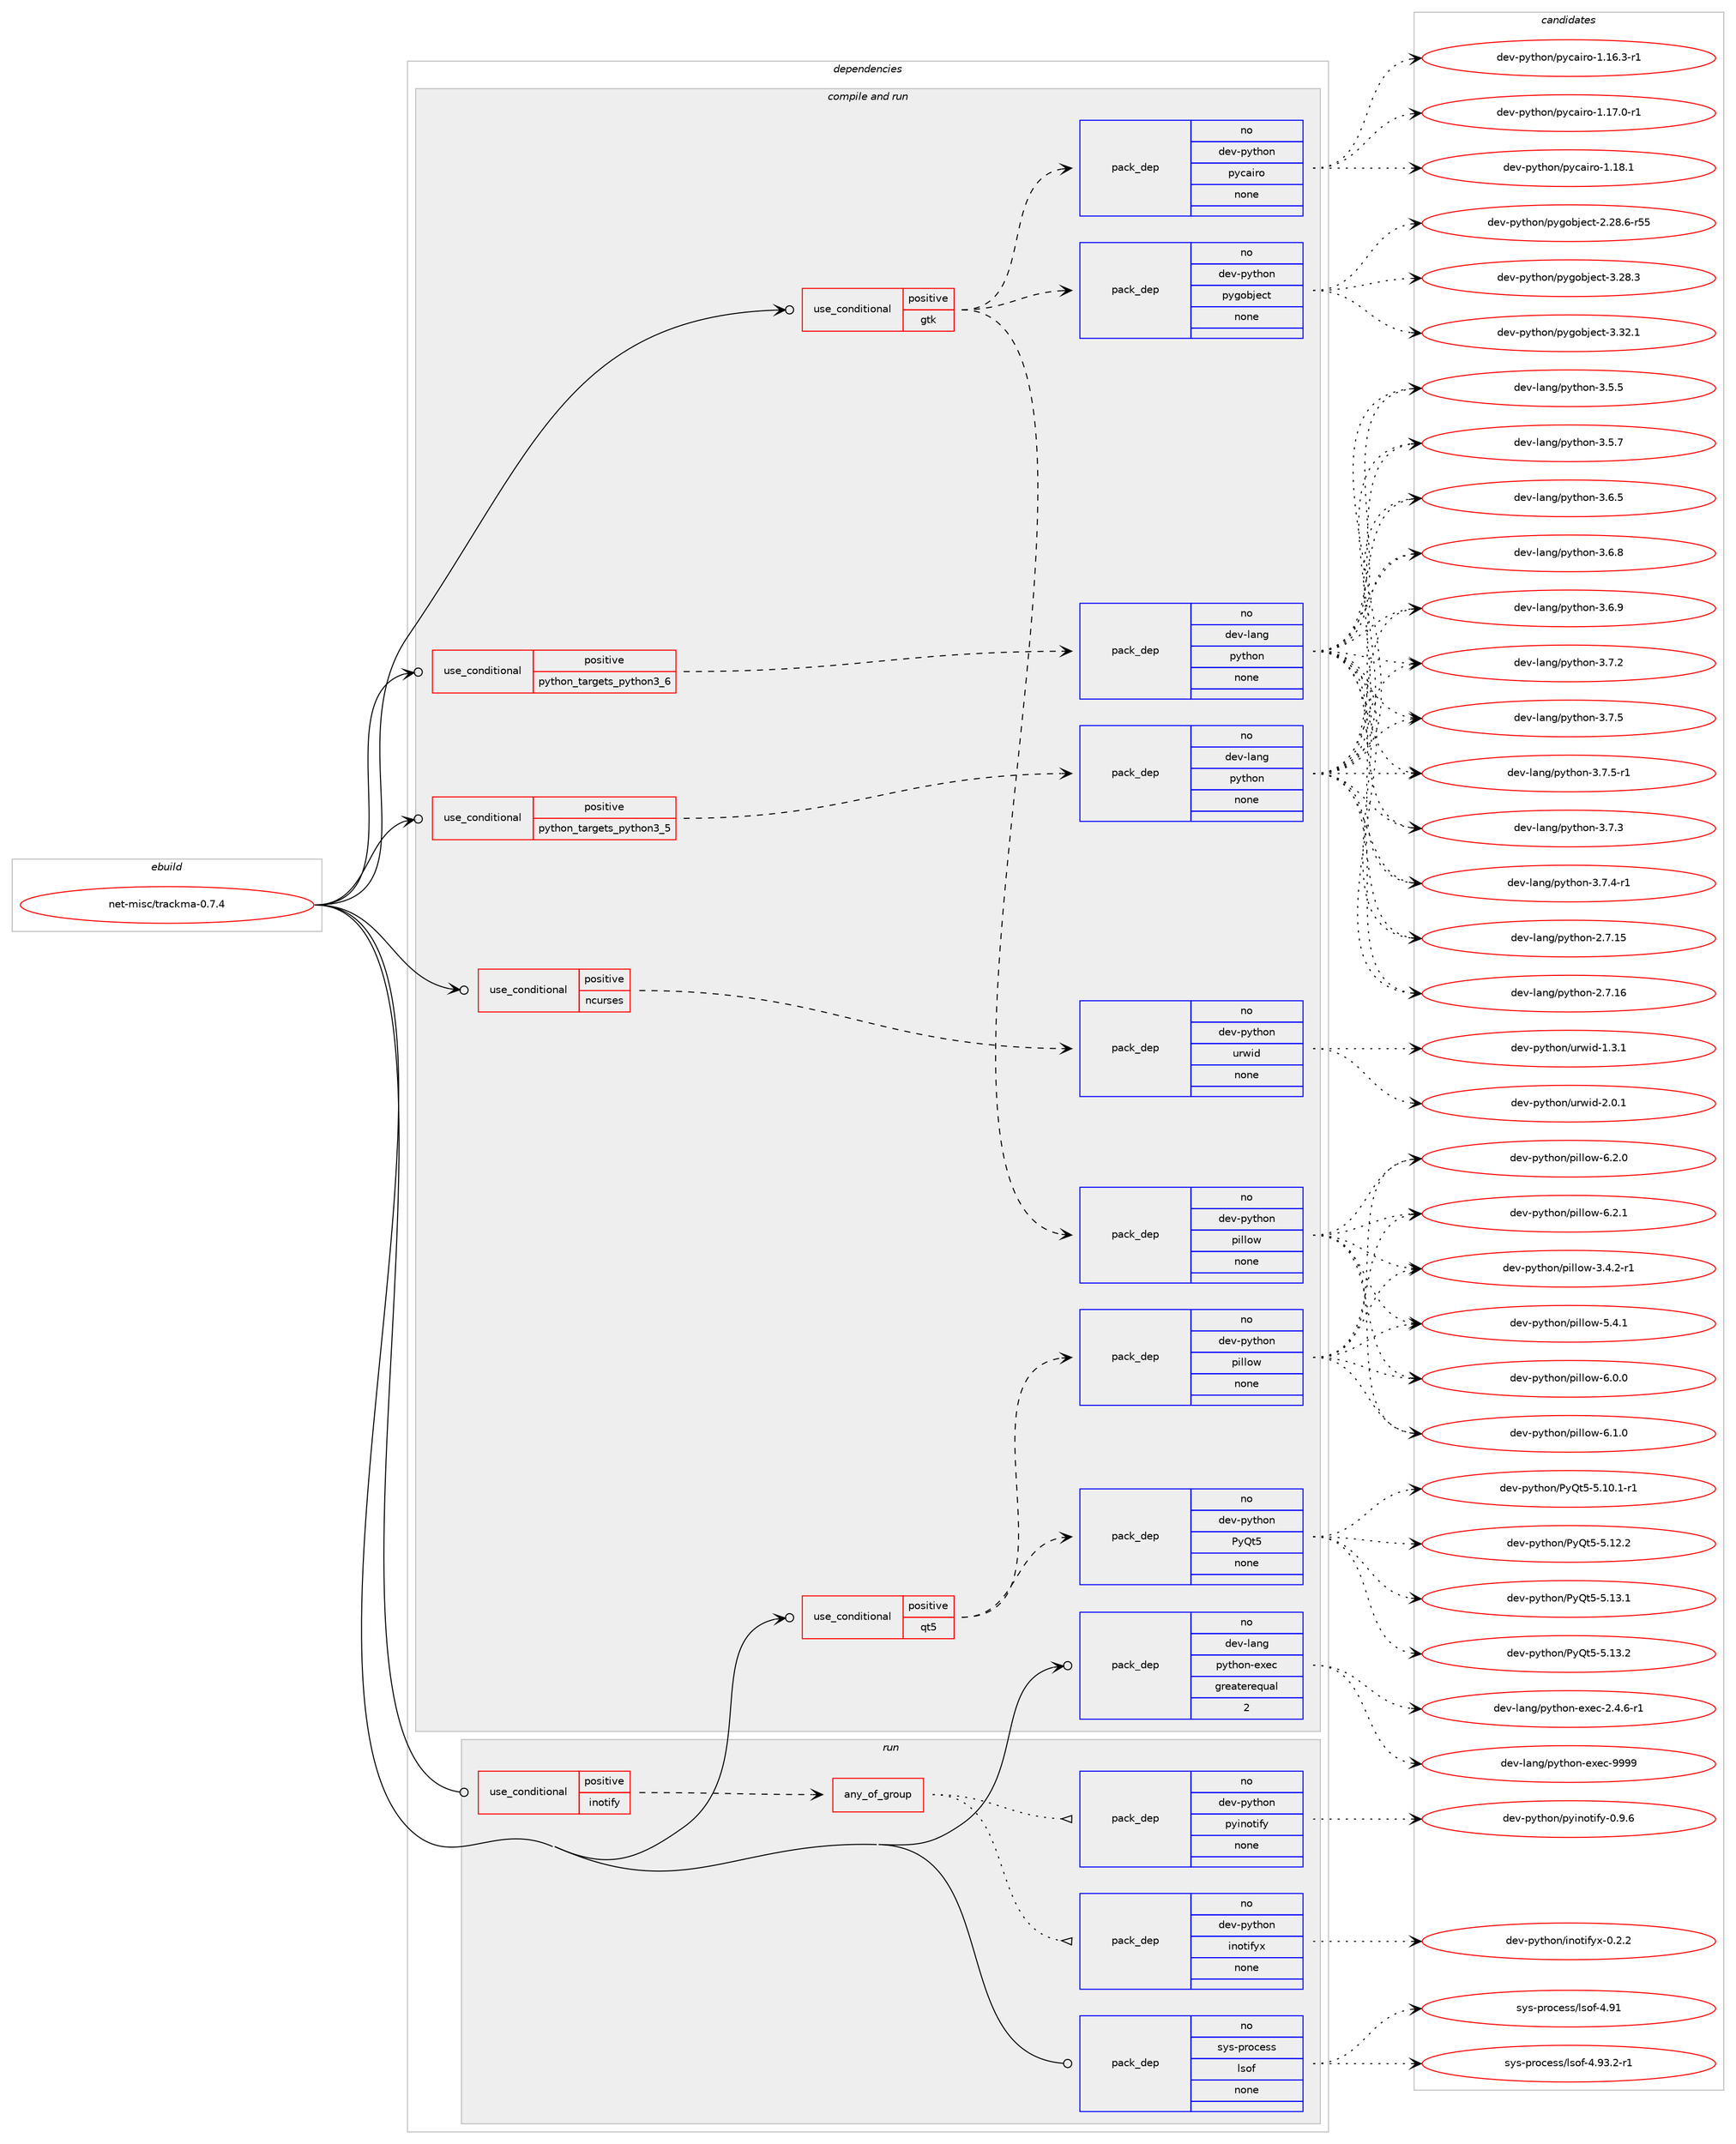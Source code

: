 digraph prolog {

# *************
# Graph options
# *************

newrank=true;
concentrate=true;
compound=true;
graph [rankdir=LR,fontname=Helvetica,fontsize=10,ranksep=1.5];#, ranksep=2.5, nodesep=0.2];
edge  [arrowhead=vee];
node  [fontname=Helvetica,fontsize=10];

# **********
# The ebuild
# **********

subgraph cluster_leftcol {
color=gray;
rank=same;
label=<<i>ebuild</i>>;
id [label="net-misc/trackma-0.7.4", color=red, width=4, href="../net-misc/trackma-0.7.4.svg"];
}

# ****************
# The dependencies
# ****************

subgraph cluster_midcol {
color=gray;
label=<<i>dependencies</i>>;
subgraph cluster_compile {
fillcolor="#eeeeee";
style=filled;
label=<<i>compile</i>>;
}
subgraph cluster_compileandrun {
fillcolor="#eeeeee";
style=filled;
label=<<i>compile and run</i>>;
subgraph cond204262 {
dependency837746 [label=<<TABLE BORDER="0" CELLBORDER="1" CELLSPACING="0" CELLPADDING="4"><TR><TD ROWSPAN="3" CELLPADDING="10">use_conditional</TD></TR><TR><TD>positive</TD></TR><TR><TD>gtk</TD></TR></TABLE>>, shape=none, color=red];
subgraph pack618732 {
dependency837747 [label=<<TABLE BORDER="0" CELLBORDER="1" CELLSPACING="0" CELLPADDING="4" WIDTH="220"><TR><TD ROWSPAN="6" CELLPADDING="30">pack_dep</TD></TR><TR><TD WIDTH="110">no</TD></TR><TR><TD>dev-python</TD></TR><TR><TD>pygobject</TD></TR><TR><TD>none</TD></TR><TR><TD></TD></TR></TABLE>>, shape=none, color=blue];
}
dependency837746:e -> dependency837747:w [weight=20,style="dashed",arrowhead="vee"];
subgraph pack618733 {
dependency837748 [label=<<TABLE BORDER="0" CELLBORDER="1" CELLSPACING="0" CELLPADDING="4" WIDTH="220"><TR><TD ROWSPAN="6" CELLPADDING="30">pack_dep</TD></TR><TR><TD WIDTH="110">no</TD></TR><TR><TD>dev-python</TD></TR><TR><TD>pycairo</TD></TR><TR><TD>none</TD></TR><TR><TD></TD></TR></TABLE>>, shape=none, color=blue];
}
dependency837746:e -> dependency837748:w [weight=20,style="dashed",arrowhead="vee"];
subgraph pack618734 {
dependency837749 [label=<<TABLE BORDER="0" CELLBORDER="1" CELLSPACING="0" CELLPADDING="4" WIDTH="220"><TR><TD ROWSPAN="6" CELLPADDING="30">pack_dep</TD></TR><TR><TD WIDTH="110">no</TD></TR><TR><TD>dev-python</TD></TR><TR><TD>pillow</TD></TR><TR><TD>none</TD></TR><TR><TD></TD></TR></TABLE>>, shape=none, color=blue];
}
dependency837746:e -> dependency837749:w [weight=20,style="dashed",arrowhead="vee"];
}
id:e -> dependency837746:w [weight=20,style="solid",arrowhead="odotvee"];
subgraph cond204263 {
dependency837750 [label=<<TABLE BORDER="0" CELLBORDER="1" CELLSPACING="0" CELLPADDING="4"><TR><TD ROWSPAN="3" CELLPADDING="10">use_conditional</TD></TR><TR><TD>positive</TD></TR><TR><TD>ncurses</TD></TR></TABLE>>, shape=none, color=red];
subgraph pack618735 {
dependency837751 [label=<<TABLE BORDER="0" CELLBORDER="1" CELLSPACING="0" CELLPADDING="4" WIDTH="220"><TR><TD ROWSPAN="6" CELLPADDING="30">pack_dep</TD></TR><TR><TD WIDTH="110">no</TD></TR><TR><TD>dev-python</TD></TR><TR><TD>urwid</TD></TR><TR><TD>none</TD></TR><TR><TD></TD></TR></TABLE>>, shape=none, color=blue];
}
dependency837750:e -> dependency837751:w [weight=20,style="dashed",arrowhead="vee"];
}
id:e -> dependency837750:w [weight=20,style="solid",arrowhead="odotvee"];
subgraph cond204264 {
dependency837752 [label=<<TABLE BORDER="0" CELLBORDER="1" CELLSPACING="0" CELLPADDING="4"><TR><TD ROWSPAN="3" CELLPADDING="10">use_conditional</TD></TR><TR><TD>positive</TD></TR><TR><TD>python_targets_python3_5</TD></TR></TABLE>>, shape=none, color=red];
subgraph pack618736 {
dependency837753 [label=<<TABLE BORDER="0" CELLBORDER="1" CELLSPACING="0" CELLPADDING="4" WIDTH="220"><TR><TD ROWSPAN="6" CELLPADDING="30">pack_dep</TD></TR><TR><TD WIDTH="110">no</TD></TR><TR><TD>dev-lang</TD></TR><TR><TD>python</TD></TR><TR><TD>none</TD></TR><TR><TD></TD></TR></TABLE>>, shape=none, color=blue];
}
dependency837752:e -> dependency837753:w [weight=20,style="dashed",arrowhead="vee"];
}
id:e -> dependency837752:w [weight=20,style="solid",arrowhead="odotvee"];
subgraph cond204265 {
dependency837754 [label=<<TABLE BORDER="0" CELLBORDER="1" CELLSPACING="0" CELLPADDING="4"><TR><TD ROWSPAN="3" CELLPADDING="10">use_conditional</TD></TR><TR><TD>positive</TD></TR><TR><TD>python_targets_python3_6</TD></TR></TABLE>>, shape=none, color=red];
subgraph pack618737 {
dependency837755 [label=<<TABLE BORDER="0" CELLBORDER="1" CELLSPACING="0" CELLPADDING="4" WIDTH="220"><TR><TD ROWSPAN="6" CELLPADDING="30">pack_dep</TD></TR><TR><TD WIDTH="110">no</TD></TR><TR><TD>dev-lang</TD></TR><TR><TD>python</TD></TR><TR><TD>none</TD></TR><TR><TD></TD></TR></TABLE>>, shape=none, color=blue];
}
dependency837754:e -> dependency837755:w [weight=20,style="dashed",arrowhead="vee"];
}
id:e -> dependency837754:w [weight=20,style="solid",arrowhead="odotvee"];
subgraph cond204266 {
dependency837756 [label=<<TABLE BORDER="0" CELLBORDER="1" CELLSPACING="0" CELLPADDING="4"><TR><TD ROWSPAN="3" CELLPADDING="10">use_conditional</TD></TR><TR><TD>positive</TD></TR><TR><TD>qt5</TD></TR></TABLE>>, shape=none, color=red];
subgraph pack618738 {
dependency837757 [label=<<TABLE BORDER="0" CELLBORDER="1" CELLSPACING="0" CELLPADDING="4" WIDTH="220"><TR><TD ROWSPAN="6" CELLPADDING="30">pack_dep</TD></TR><TR><TD WIDTH="110">no</TD></TR><TR><TD>dev-python</TD></TR><TR><TD>PyQt5</TD></TR><TR><TD>none</TD></TR><TR><TD></TD></TR></TABLE>>, shape=none, color=blue];
}
dependency837756:e -> dependency837757:w [weight=20,style="dashed",arrowhead="vee"];
subgraph pack618739 {
dependency837758 [label=<<TABLE BORDER="0" CELLBORDER="1" CELLSPACING="0" CELLPADDING="4" WIDTH="220"><TR><TD ROWSPAN="6" CELLPADDING="30">pack_dep</TD></TR><TR><TD WIDTH="110">no</TD></TR><TR><TD>dev-python</TD></TR><TR><TD>pillow</TD></TR><TR><TD>none</TD></TR><TR><TD></TD></TR></TABLE>>, shape=none, color=blue];
}
dependency837756:e -> dependency837758:w [weight=20,style="dashed",arrowhead="vee"];
}
id:e -> dependency837756:w [weight=20,style="solid",arrowhead="odotvee"];
subgraph pack618740 {
dependency837759 [label=<<TABLE BORDER="0" CELLBORDER="1" CELLSPACING="0" CELLPADDING="4" WIDTH="220"><TR><TD ROWSPAN="6" CELLPADDING="30">pack_dep</TD></TR><TR><TD WIDTH="110">no</TD></TR><TR><TD>dev-lang</TD></TR><TR><TD>python-exec</TD></TR><TR><TD>greaterequal</TD></TR><TR><TD>2</TD></TR></TABLE>>, shape=none, color=blue];
}
id:e -> dependency837759:w [weight=20,style="solid",arrowhead="odotvee"];
}
subgraph cluster_run {
fillcolor="#eeeeee";
style=filled;
label=<<i>run</i>>;
subgraph cond204267 {
dependency837760 [label=<<TABLE BORDER="0" CELLBORDER="1" CELLSPACING="0" CELLPADDING="4"><TR><TD ROWSPAN="3" CELLPADDING="10">use_conditional</TD></TR><TR><TD>positive</TD></TR><TR><TD>inotify</TD></TR></TABLE>>, shape=none, color=red];
subgraph any14258 {
dependency837761 [label=<<TABLE BORDER="0" CELLBORDER="1" CELLSPACING="0" CELLPADDING="4"><TR><TD CELLPADDING="10">any_of_group</TD></TR></TABLE>>, shape=none, color=red];subgraph pack618741 {
dependency837762 [label=<<TABLE BORDER="0" CELLBORDER="1" CELLSPACING="0" CELLPADDING="4" WIDTH="220"><TR><TD ROWSPAN="6" CELLPADDING="30">pack_dep</TD></TR><TR><TD WIDTH="110">no</TD></TR><TR><TD>dev-python</TD></TR><TR><TD>inotifyx</TD></TR><TR><TD>none</TD></TR><TR><TD></TD></TR></TABLE>>, shape=none, color=blue];
}
dependency837761:e -> dependency837762:w [weight=20,style="dotted",arrowhead="oinv"];
subgraph pack618742 {
dependency837763 [label=<<TABLE BORDER="0" CELLBORDER="1" CELLSPACING="0" CELLPADDING="4" WIDTH="220"><TR><TD ROWSPAN="6" CELLPADDING="30">pack_dep</TD></TR><TR><TD WIDTH="110">no</TD></TR><TR><TD>dev-python</TD></TR><TR><TD>pyinotify</TD></TR><TR><TD>none</TD></TR><TR><TD></TD></TR></TABLE>>, shape=none, color=blue];
}
dependency837761:e -> dependency837763:w [weight=20,style="dotted",arrowhead="oinv"];
}
dependency837760:e -> dependency837761:w [weight=20,style="dashed",arrowhead="vee"];
}
id:e -> dependency837760:w [weight=20,style="solid",arrowhead="odot"];
subgraph pack618743 {
dependency837764 [label=<<TABLE BORDER="0" CELLBORDER="1" CELLSPACING="0" CELLPADDING="4" WIDTH="220"><TR><TD ROWSPAN="6" CELLPADDING="30">pack_dep</TD></TR><TR><TD WIDTH="110">no</TD></TR><TR><TD>sys-process</TD></TR><TR><TD>lsof</TD></TR><TR><TD>none</TD></TR><TR><TD></TD></TR></TABLE>>, shape=none, color=blue];
}
id:e -> dependency837764:w [weight=20,style="solid",arrowhead="odot"];
}
}

# **************
# The candidates
# **************

subgraph cluster_choices {
rank=same;
color=gray;
label=<<i>candidates</i>>;

subgraph choice618732 {
color=black;
nodesep=1;
choice1001011184511212111610411111047112121103111981061019911645504650564654451145353 [label="dev-python/pygobject-2.28.6-r55", color=red, width=4,href="../dev-python/pygobject-2.28.6-r55.svg"];
choice1001011184511212111610411111047112121103111981061019911645514650564651 [label="dev-python/pygobject-3.28.3", color=red, width=4,href="../dev-python/pygobject-3.28.3.svg"];
choice1001011184511212111610411111047112121103111981061019911645514651504649 [label="dev-python/pygobject-3.32.1", color=red, width=4,href="../dev-python/pygobject-3.32.1.svg"];
dependency837747:e -> choice1001011184511212111610411111047112121103111981061019911645504650564654451145353:w [style=dotted,weight="100"];
dependency837747:e -> choice1001011184511212111610411111047112121103111981061019911645514650564651:w [style=dotted,weight="100"];
dependency837747:e -> choice1001011184511212111610411111047112121103111981061019911645514651504649:w [style=dotted,weight="100"];
}
subgraph choice618733 {
color=black;
nodesep=1;
choice10010111845112121116104111110471121219997105114111454946495446514511449 [label="dev-python/pycairo-1.16.3-r1", color=red, width=4,href="../dev-python/pycairo-1.16.3-r1.svg"];
choice10010111845112121116104111110471121219997105114111454946495546484511449 [label="dev-python/pycairo-1.17.0-r1", color=red, width=4,href="../dev-python/pycairo-1.17.0-r1.svg"];
choice1001011184511212111610411111047112121999710511411145494649564649 [label="dev-python/pycairo-1.18.1", color=red, width=4,href="../dev-python/pycairo-1.18.1.svg"];
dependency837748:e -> choice10010111845112121116104111110471121219997105114111454946495446514511449:w [style=dotted,weight="100"];
dependency837748:e -> choice10010111845112121116104111110471121219997105114111454946495546484511449:w [style=dotted,weight="100"];
dependency837748:e -> choice1001011184511212111610411111047112121999710511411145494649564649:w [style=dotted,weight="100"];
}
subgraph choice618734 {
color=black;
nodesep=1;
choice10010111845112121116104111110471121051081081111194551465246504511449 [label="dev-python/pillow-3.4.2-r1", color=red, width=4,href="../dev-python/pillow-3.4.2-r1.svg"];
choice1001011184511212111610411111047112105108108111119455346524649 [label="dev-python/pillow-5.4.1", color=red, width=4,href="../dev-python/pillow-5.4.1.svg"];
choice1001011184511212111610411111047112105108108111119455446484648 [label="dev-python/pillow-6.0.0", color=red, width=4,href="../dev-python/pillow-6.0.0.svg"];
choice1001011184511212111610411111047112105108108111119455446494648 [label="dev-python/pillow-6.1.0", color=red, width=4,href="../dev-python/pillow-6.1.0.svg"];
choice1001011184511212111610411111047112105108108111119455446504648 [label="dev-python/pillow-6.2.0", color=red, width=4,href="../dev-python/pillow-6.2.0.svg"];
choice1001011184511212111610411111047112105108108111119455446504649 [label="dev-python/pillow-6.2.1", color=red, width=4,href="../dev-python/pillow-6.2.1.svg"];
dependency837749:e -> choice10010111845112121116104111110471121051081081111194551465246504511449:w [style=dotted,weight="100"];
dependency837749:e -> choice1001011184511212111610411111047112105108108111119455346524649:w [style=dotted,weight="100"];
dependency837749:e -> choice1001011184511212111610411111047112105108108111119455446484648:w [style=dotted,weight="100"];
dependency837749:e -> choice1001011184511212111610411111047112105108108111119455446494648:w [style=dotted,weight="100"];
dependency837749:e -> choice1001011184511212111610411111047112105108108111119455446504648:w [style=dotted,weight="100"];
dependency837749:e -> choice1001011184511212111610411111047112105108108111119455446504649:w [style=dotted,weight="100"];
}
subgraph choice618735 {
color=black;
nodesep=1;
choice1001011184511212111610411111047117114119105100454946514649 [label="dev-python/urwid-1.3.1", color=red, width=4,href="../dev-python/urwid-1.3.1.svg"];
choice1001011184511212111610411111047117114119105100455046484649 [label="dev-python/urwid-2.0.1", color=red, width=4,href="../dev-python/urwid-2.0.1.svg"];
dependency837751:e -> choice1001011184511212111610411111047117114119105100454946514649:w [style=dotted,weight="100"];
dependency837751:e -> choice1001011184511212111610411111047117114119105100455046484649:w [style=dotted,weight="100"];
}
subgraph choice618736 {
color=black;
nodesep=1;
choice10010111845108971101034711212111610411111045504655464953 [label="dev-lang/python-2.7.15", color=red, width=4,href="../dev-lang/python-2.7.15.svg"];
choice10010111845108971101034711212111610411111045504655464954 [label="dev-lang/python-2.7.16", color=red, width=4,href="../dev-lang/python-2.7.16.svg"];
choice100101118451089711010347112121116104111110455146534653 [label="dev-lang/python-3.5.5", color=red, width=4,href="../dev-lang/python-3.5.5.svg"];
choice100101118451089711010347112121116104111110455146534655 [label="dev-lang/python-3.5.7", color=red, width=4,href="../dev-lang/python-3.5.7.svg"];
choice100101118451089711010347112121116104111110455146544653 [label="dev-lang/python-3.6.5", color=red, width=4,href="../dev-lang/python-3.6.5.svg"];
choice100101118451089711010347112121116104111110455146544656 [label="dev-lang/python-3.6.8", color=red, width=4,href="../dev-lang/python-3.6.8.svg"];
choice100101118451089711010347112121116104111110455146544657 [label="dev-lang/python-3.6.9", color=red, width=4,href="../dev-lang/python-3.6.9.svg"];
choice100101118451089711010347112121116104111110455146554650 [label="dev-lang/python-3.7.2", color=red, width=4,href="../dev-lang/python-3.7.2.svg"];
choice100101118451089711010347112121116104111110455146554651 [label="dev-lang/python-3.7.3", color=red, width=4,href="../dev-lang/python-3.7.3.svg"];
choice1001011184510897110103471121211161041111104551465546524511449 [label="dev-lang/python-3.7.4-r1", color=red, width=4,href="../dev-lang/python-3.7.4-r1.svg"];
choice100101118451089711010347112121116104111110455146554653 [label="dev-lang/python-3.7.5", color=red, width=4,href="../dev-lang/python-3.7.5.svg"];
choice1001011184510897110103471121211161041111104551465546534511449 [label="dev-lang/python-3.7.5-r1", color=red, width=4,href="../dev-lang/python-3.7.5-r1.svg"];
dependency837753:e -> choice10010111845108971101034711212111610411111045504655464953:w [style=dotted,weight="100"];
dependency837753:e -> choice10010111845108971101034711212111610411111045504655464954:w [style=dotted,weight="100"];
dependency837753:e -> choice100101118451089711010347112121116104111110455146534653:w [style=dotted,weight="100"];
dependency837753:e -> choice100101118451089711010347112121116104111110455146534655:w [style=dotted,weight="100"];
dependency837753:e -> choice100101118451089711010347112121116104111110455146544653:w [style=dotted,weight="100"];
dependency837753:e -> choice100101118451089711010347112121116104111110455146544656:w [style=dotted,weight="100"];
dependency837753:e -> choice100101118451089711010347112121116104111110455146544657:w [style=dotted,weight="100"];
dependency837753:e -> choice100101118451089711010347112121116104111110455146554650:w [style=dotted,weight="100"];
dependency837753:e -> choice100101118451089711010347112121116104111110455146554651:w [style=dotted,weight="100"];
dependency837753:e -> choice1001011184510897110103471121211161041111104551465546524511449:w [style=dotted,weight="100"];
dependency837753:e -> choice100101118451089711010347112121116104111110455146554653:w [style=dotted,weight="100"];
dependency837753:e -> choice1001011184510897110103471121211161041111104551465546534511449:w [style=dotted,weight="100"];
}
subgraph choice618737 {
color=black;
nodesep=1;
choice10010111845108971101034711212111610411111045504655464953 [label="dev-lang/python-2.7.15", color=red, width=4,href="../dev-lang/python-2.7.15.svg"];
choice10010111845108971101034711212111610411111045504655464954 [label="dev-lang/python-2.7.16", color=red, width=4,href="../dev-lang/python-2.7.16.svg"];
choice100101118451089711010347112121116104111110455146534653 [label="dev-lang/python-3.5.5", color=red, width=4,href="../dev-lang/python-3.5.5.svg"];
choice100101118451089711010347112121116104111110455146534655 [label="dev-lang/python-3.5.7", color=red, width=4,href="../dev-lang/python-3.5.7.svg"];
choice100101118451089711010347112121116104111110455146544653 [label="dev-lang/python-3.6.5", color=red, width=4,href="../dev-lang/python-3.6.5.svg"];
choice100101118451089711010347112121116104111110455146544656 [label="dev-lang/python-3.6.8", color=red, width=4,href="../dev-lang/python-3.6.8.svg"];
choice100101118451089711010347112121116104111110455146544657 [label="dev-lang/python-3.6.9", color=red, width=4,href="../dev-lang/python-3.6.9.svg"];
choice100101118451089711010347112121116104111110455146554650 [label="dev-lang/python-3.7.2", color=red, width=4,href="../dev-lang/python-3.7.2.svg"];
choice100101118451089711010347112121116104111110455146554651 [label="dev-lang/python-3.7.3", color=red, width=4,href="../dev-lang/python-3.7.3.svg"];
choice1001011184510897110103471121211161041111104551465546524511449 [label="dev-lang/python-3.7.4-r1", color=red, width=4,href="../dev-lang/python-3.7.4-r1.svg"];
choice100101118451089711010347112121116104111110455146554653 [label="dev-lang/python-3.7.5", color=red, width=4,href="../dev-lang/python-3.7.5.svg"];
choice1001011184510897110103471121211161041111104551465546534511449 [label="dev-lang/python-3.7.5-r1", color=red, width=4,href="../dev-lang/python-3.7.5-r1.svg"];
dependency837755:e -> choice10010111845108971101034711212111610411111045504655464953:w [style=dotted,weight="100"];
dependency837755:e -> choice10010111845108971101034711212111610411111045504655464954:w [style=dotted,weight="100"];
dependency837755:e -> choice100101118451089711010347112121116104111110455146534653:w [style=dotted,weight="100"];
dependency837755:e -> choice100101118451089711010347112121116104111110455146534655:w [style=dotted,weight="100"];
dependency837755:e -> choice100101118451089711010347112121116104111110455146544653:w [style=dotted,weight="100"];
dependency837755:e -> choice100101118451089711010347112121116104111110455146544656:w [style=dotted,weight="100"];
dependency837755:e -> choice100101118451089711010347112121116104111110455146544657:w [style=dotted,weight="100"];
dependency837755:e -> choice100101118451089711010347112121116104111110455146554650:w [style=dotted,weight="100"];
dependency837755:e -> choice100101118451089711010347112121116104111110455146554651:w [style=dotted,weight="100"];
dependency837755:e -> choice1001011184510897110103471121211161041111104551465546524511449:w [style=dotted,weight="100"];
dependency837755:e -> choice100101118451089711010347112121116104111110455146554653:w [style=dotted,weight="100"];
dependency837755:e -> choice1001011184510897110103471121211161041111104551465546534511449:w [style=dotted,weight="100"];
}
subgraph choice618738 {
color=black;
nodesep=1;
choice1001011184511212111610411111047801218111653455346494846494511449 [label="dev-python/PyQt5-5.10.1-r1", color=red, width=4,href="../dev-python/PyQt5-5.10.1-r1.svg"];
choice100101118451121211161041111104780121811165345534649504650 [label="dev-python/PyQt5-5.12.2", color=red, width=4,href="../dev-python/PyQt5-5.12.2.svg"];
choice100101118451121211161041111104780121811165345534649514649 [label="dev-python/PyQt5-5.13.1", color=red, width=4,href="../dev-python/PyQt5-5.13.1.svg"];
choice100101118451121211161041111104780121811165345534649514650 [label="dev-python/PyQt5-5.13.2", color=red, width=4,href="../dev-python/PyQt5-5.13.2.svg"];
dependency837757:e -> choice1001011184511212111610411111047801218111653455346494846494511449:w [style=dotted,weight="100"];
dependency837757:e -> choice100101118451121211161041111104780121811165345534649504650:w [style=dotted,weight="100"];
dependency837757:e -> choice100101118451121211161041111104780121811165345534649514649:w [style=dotted,weight="100"];
dependency837757:e -> choice100101118451121211161041111104780121811165345534649514650:w [style=dotted,weight="100"];
}
subgraph choice618739 {
color=black;
nodesep=1;
choice10010111845112121116104111110471121051081081111194551465246504511449 [label="dev-python/pillow-3.4.2-r1", color=red, width=4,href="../dev-python/pillow-3.4.2-r1.svg"];
choice1001011184511212111610411111047112105108108111119455346524649 [label="dev-python/pillow-5.4.1", color=red, width=4,href="../dev-python/pillow-5.4.1.svg"];
choice1001011184511212111610411111047112105108108111119455446484648 [label="dev-python/pillow-6.0.0", color=red, width=4,href="../dev-python/pillow-6.0.0.svg"];
choice1001011184511212111610411111047112105108108111119455446494648 [label="dev-python/pillow-6.1.0", color=red, width=4,href="../dev-python/pillow-6.1.0.svg"];
choice1001011184511212111610411111047112105108108111119455446504648 [label="dev-python/pillow-6.2.0", color=red, width=4,href="../dev-python/pillow-6.2.0.svg"];
choice1001011184511212111610411111047112105108108111119455446504649 [label="dev-python/pillow-6.2.1", color=red, width=4,href="../dev-python/pillow-6.2.1.svg"];
dependency837758:e -> choice10010111845112121116104111110471121051081081111194551465246504511449:w [style=dotted,weight="100"];
dependency837758:e -> choice1001011184511212111610411111047112105108108111119455346524649:w [style=dotted,weight="100"];
dependency837758:e -> choice1001011184511212111610411111047112105108108111119455446484648:w [style=dotted,weight="100"];
dependency837758:e -> choice1001011184511212111610411111047112105108108111119455446494648:w [style=dotted,weight="100"];
dependency837758:e -> choice1001011184511212111610411111047112105108108111119455446504648:w [style=dotted,weight="100"];
dependency837758:e -> choice1001011184511212111610411111047112105108108111119455446504649:w [style=dotted,weight="100"];
}
subgraph choice618740 {
color=black;
nodesep=1;
choice10010111845108971101034711212111610411111045101120101994550465246544511449 [label="dev-lang/python-exec-2.4.6-r1", color=red, width=4,href="../dev-lang/python-exec-2.4.6-r1.svg"];
choice10010111845108971101034711212111610411111045101120101994557575757 [label="dev-lang/python-exec-9999", color=red, width=4,href="../dev-lang/python-exec-9999.svg"];
dependency837759:e -> choice10010111845108971101034711212111610411111045101120101994550465246544511449:w [style=dotted,weight="100"];
dependency837759:e -> choice10010111845108971101034711212111610411111045101120101994557575757:w [style=dotted,weight="100"];
}
subgraph choice618741 {
color=black;
nodesep=1;
choice1001011184511212111610411111047105110111116105102121120454846504650 [label="dev-python/inotifyx-0.2.2", color=red, width=4,href="../dev-python/inotifyx-0.2.2.svg"];
dependency837762:e -> choice1001011184511212111610411111047105110111116105102121120454846504650:w [style=dotted,weight="100"];
}
subgraph choice618742 {
color=black;
nodesep=1;
choice1001011184511212111610411111047112121105110111116105102121454846574654 [label="dev-python/pyinotify-0.9.6", color=red, width=4,href="../dev-python/pyinotify-0.9.6.svg"];
dependency837763:e -> choice1001011184511212111610411111047112121105110111116105102121454846574654:w [style=dotted,weight="100"];
}
subgraph choice618743 {
color=black;
nodesep=1;
choice1151211154511211411199101115115471081151111024552465749 [label="sys-process/lsof-4.91", color=red, width=4,href="../sys-process/lsof-4.91.svg"];
choice115121115451121141119910111511547108115111102455246575146504511449 [label="sys-process/lsof-4.93.2-r1", color=red, width=4,href="../sys-process/lsof-4.93.2-r1.svg"];
dependency837764:e -> choice1151211154511211411199101115115471081151111024552465749:w [style=dotted,weight="100"];
dependency837764:e -> choice115121115451121141119910111511547108115111102455246575146504511449:w [style=dotted,weight="100"];
}
}

}
